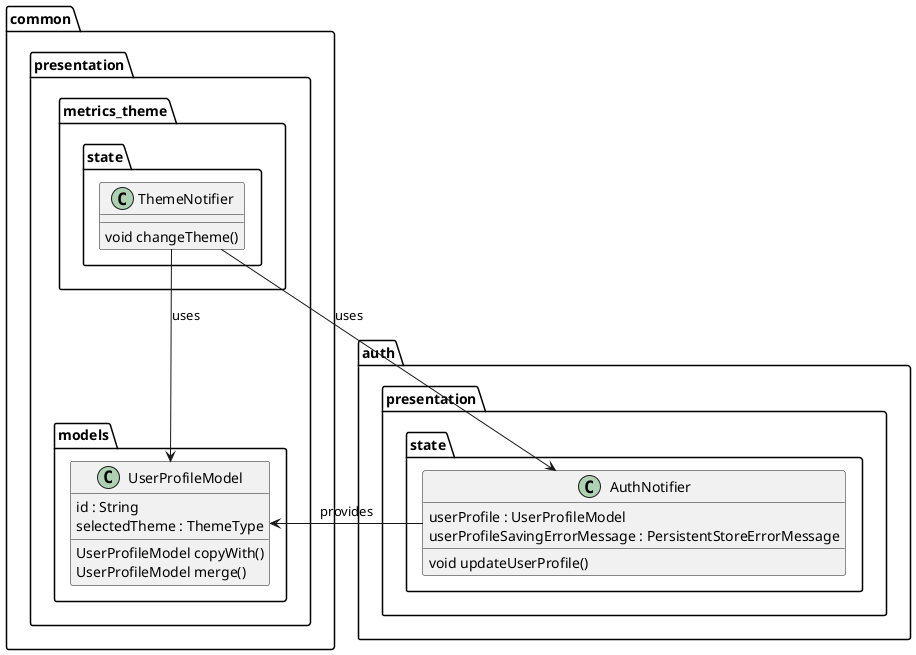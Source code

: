 @startuml user_profile_domain_class

package auth.presentation.state {
    class AuthNotifier {
        userProfile : UserProfileModel
        userProfileSavingErrorMessage : PersistentStoreErrorMessage
        void updateUserProfile()
    }
}

package common.presentation {

    package models {
        class UserProfileModel {
            id : String
            selectedTheme : ThemeType
            UserProfileModel copyWith()
            UserProfileModel merge()
        }
    }

    package metrics_theme.state {
        class ThemeNotifier {
            void changeTheme()
        }
    }
}

AuthNotifier --> UserProfileModel : provides
ThemeNotifier --> UserProfileModel : uses
ThemeNotifier --> AuthNotifier : uses


@enduml